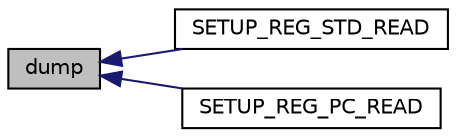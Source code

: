 digraph "dump"
{
  edge [fontname="Helvetica",fontsize="10",labelfontname="Helvetica",labelfontsize="10"];
  node [fontname="Helvetica",fontsize="10",shape=record];
  rankdir="LR";
  Node4 [label="dump",height=0.2,width=0.4,color="black", fillcolor="grey75", style="filled", fontcolor="black"];
  Node4 -> Node5 [dir="back",color="midnightblue",fontsize="10",style="solid",fontname="Helvetica"];
  Node5 [label="SETUP_REG_STD_READ",height=0.2,width=0.4,color="black", fillcolor="white", style="filled",URL="$d4/d1f/system__common__registers_8h.html#af4727a28681695ac718e5aa4e2842bab"];
  Node4 -> Node6 [dir="back",color="midnightblue",fontsize="10",style="solid",fontname="Helvetica"];
  Node6 [label="SETUP_REG_PC_READ",height=0.2,width=0.4,color="black", fillcolor="white", style="filled",URL="$d4/d1f/system__common__registers_8h.html#a859cecf873079ef7439f37fe8e65a6f1"];
}
